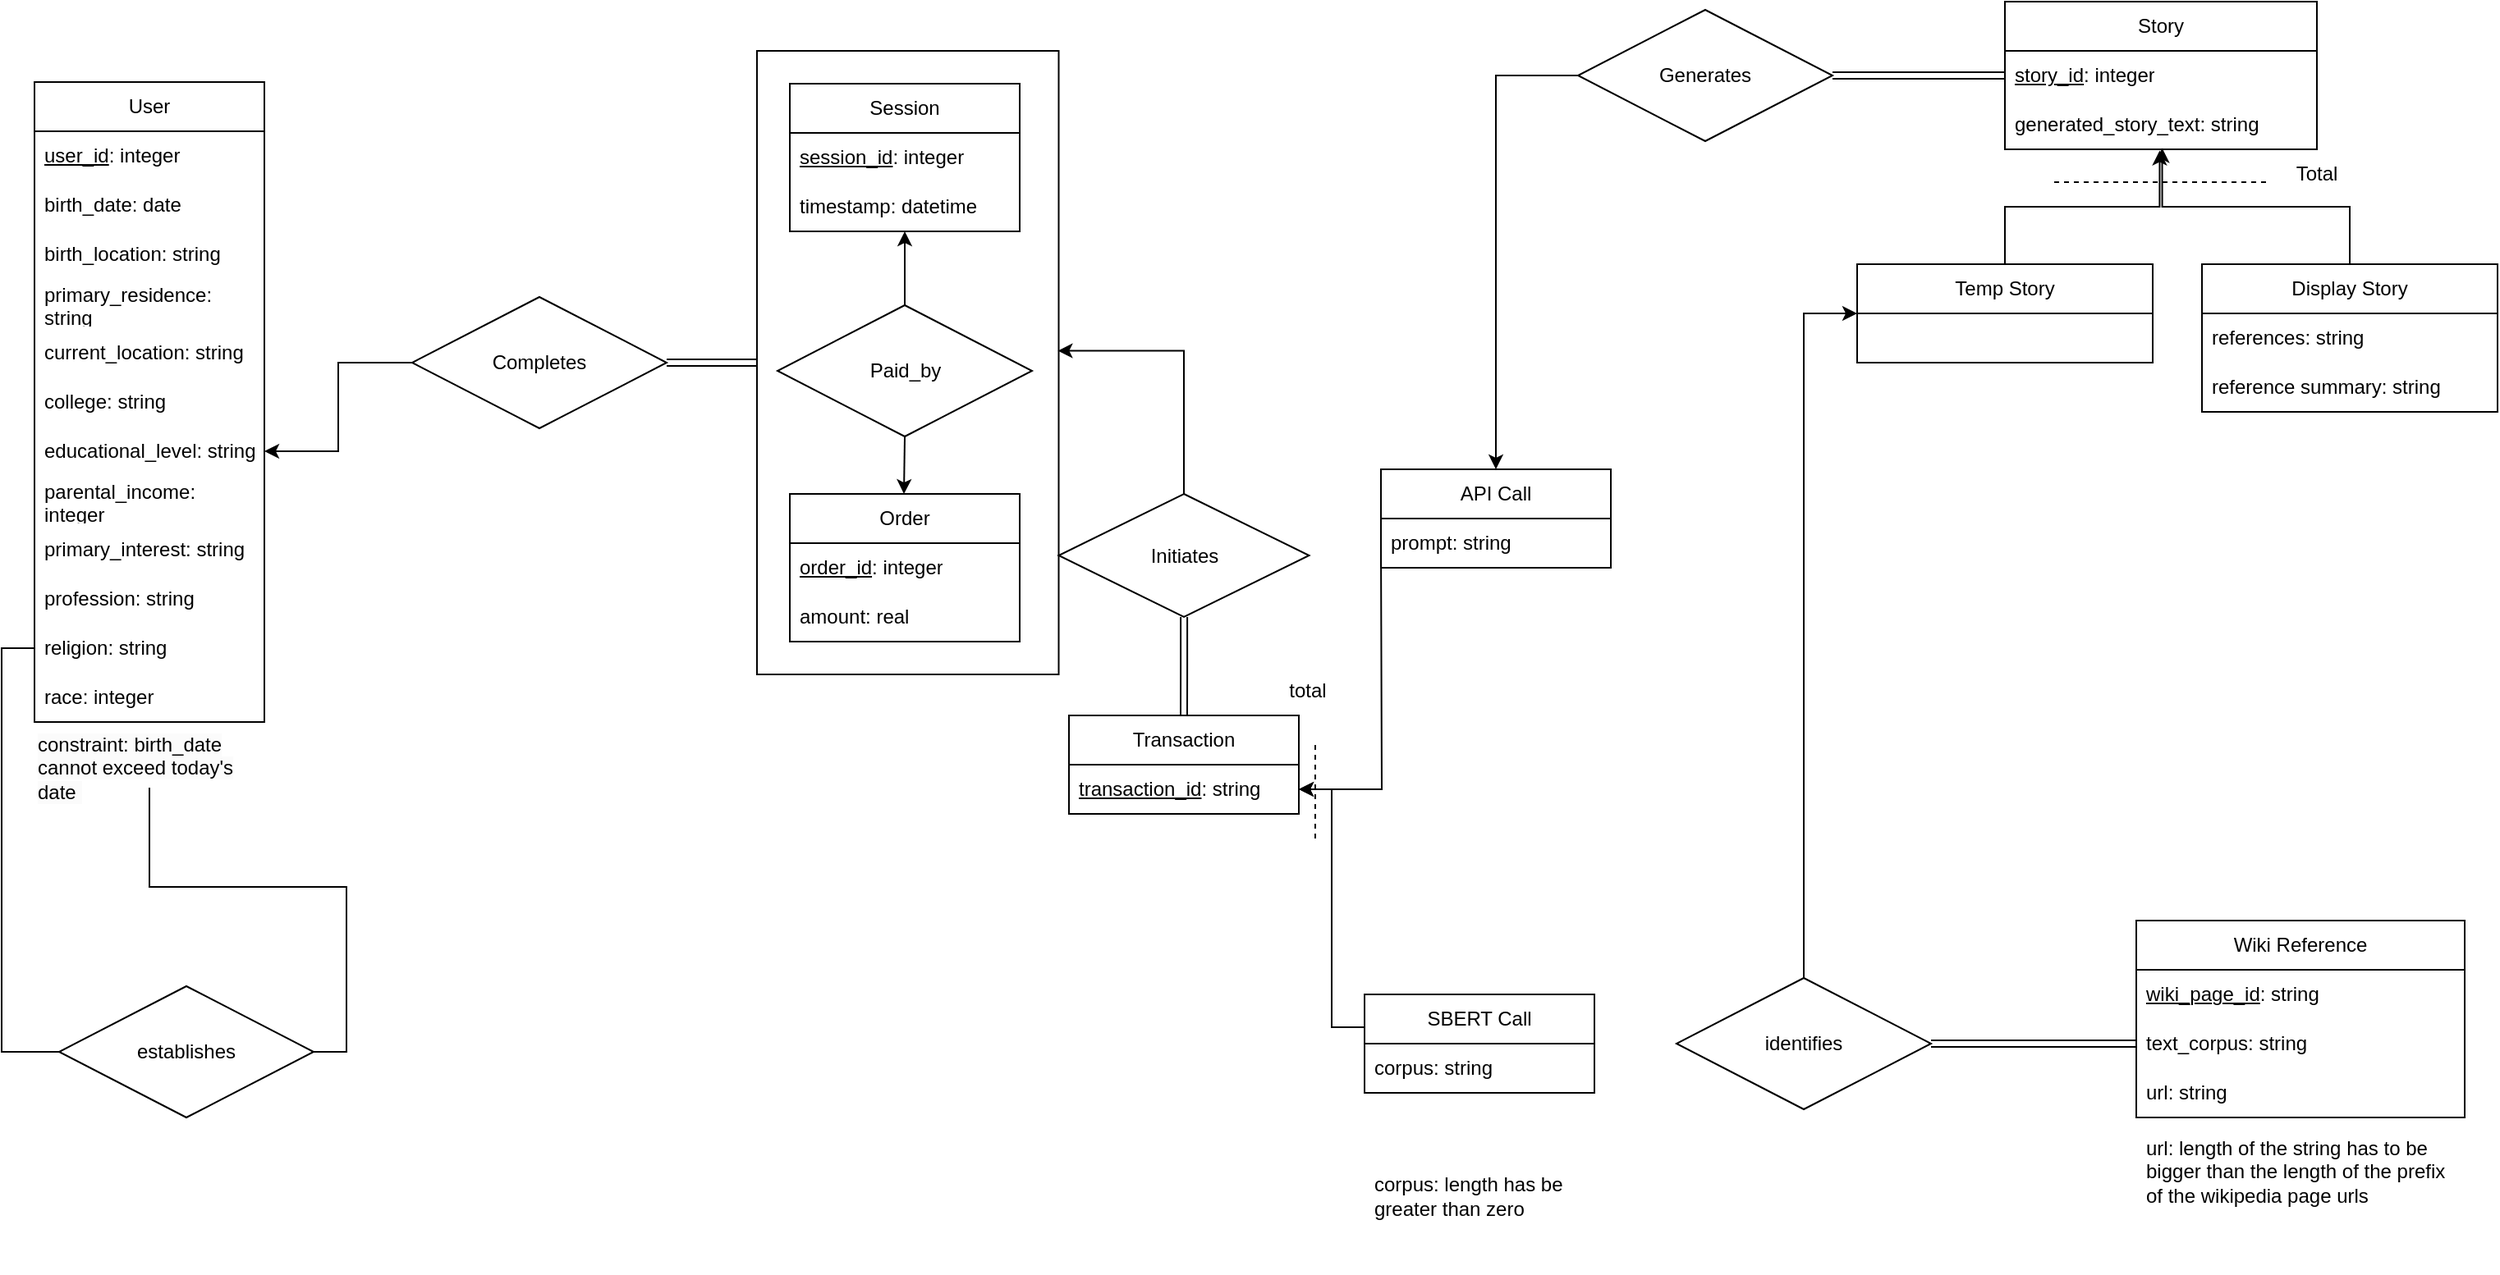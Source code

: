 <mxfile version="24.7.16">
  <diagram name="Page-1" id="QqypAmSVwoRFTV60dapY">
    <mxGraphModel dx="922" dy="822" grid="1" gridSize="10" guides="0" tooltips="1" connect="1" arrows="1" fold="1" page="1" pageScale="1" pageWidth="850" pageHeight="1100" math="0" shadow="0">
      <root>
        <mxCell id="0" />
        <mxCell id="1" parent="0" />
        <mxCell id="HNZjRyxz7ARNzgIqMJ-2-5" style="edgeStyle=orthogonalEdgeStyle;rounded=0;orthogonalLoop=1;jettySize=auto;html=1;entryX=0.5;entryY=0;entryDx=0;entryDy=0;startArrow=classic;startFill=1;endArrow=none;endFill=0;" parent="1" source="4PjpEs8UU0IrZiODhAVp-5" target="HNZjRyxz7ARNzgIqMJ-2-1" edge="1">
          <mxGeometry relative="1" as="geometry" />
        </mxCell>
        <mxCell id="4PjpEs8UU0IrZiODhAVp-5" value="Session" style="swimlane;fontStyle=0;childLayout=stackLayout;horizontal=1;startSize=30;horizontalStack=0;resizeParent=1;resizeParentMax=0;resizeLast=0;collapsible=1;marginBottom=0;whiteSpace=wrap;html=1;" parent="1" vertex="1">
          <mxGeometry x="560" y="120" width="140" height="90" as="geometry" />
        </mxCell>
        <mxCell id="4PjpEs8UU0IrZiODhAVp-6" value="&lt;u&gt;session_id&lt;/u&gt;: integer" style="text;strokeColor=none;fillColor=none;align=left;verticalAlign=middle;spacingLeft=4;spacingRight=4;overflow=hidden;points=[[0,0.5],[1,0.5]];portConstraint=eastwest;rotatable=0;whiteSpace=wrap;html=1;" parent="4PjpEs8UU0IrZiODhAVp-5" vertex="1">
          <mxGeometry y="30" width="140" height="30" as="geometry" />
        </mxCell>
        <mxCell id="4PjpEs8UU0IrZiODhAVp-8" value="timestamp: datetime" style="text;strokeColor=none;fillColor=none;align=left;verticalAlign=middle;spacingLeft=4;spacingRight=4;overflow=hidden;points=[[0,0.5],[1,0.5]];portConstraint=eastwest;rotatable=0;whiteSpace=wrap;html=1;" parent="4PjpEs8UU0IrZiODhAVp-5" vertex="1">
          <mxGeometry y="60" width="140" height="30" as="geometry" />
        </mxCell>
        <mxCell id="4PjpEs8UU0IrZiODhAVp-14" value="Order" style="swimlane;fontStyle=0;childLayout=stackLayout;horizontal=1;startSize=30;horizontalStack=0;resizeParent=1;resizeParentMax=0;resizeLast=0;collapsible=1;marginBottom=0;whiteSpace=wrap;html=1;" parent="1" vertex="1">
          <mxGeometry x="560" y="370" width="140" height="90" as="geometry" />
        </mxCell>
        <mxCell id="4PjpEs8UU0IrZiODhAVp-15" value="&lt;u&gt;order_id&lt;/u&gt;: integer" style="text;strokeColor=none;fillColor=none;align=left;verticalAlign=middle;spacingLeft=4;spacingRight=4;overflow=hidden;points=[[0,0.5],[1,0.5]];portConstraint=eastwest;rotatable=0;whiteSpace=wrap;html=1;" parent="4PjpEs8UU0IrZiODhAVp-14" vertex="1">
          <mxGeometry y="30" width="140" height="30" as="geometry" />
        </mxCell>
        <mxCell id="4PjpEs8UU0IrZiODhAVp-16" value="amount: real" style="text;strokeColor=none;fillColor=none;align=left;verticalAlign=middle;spacingLeft=4;spacingRight=4;overflow=hidden;points=[[0,0.5],[1,0.5]];portConstraint=eastwest;rotatable=0;whiteSpace=wrap;html=1;" parent="4PjpEs8UU0IrZiODhAVp-14" vertex="1">
          <mxGeometry y="60" width="140" height="30" as="geometry" />
        </mxCell>
        <mxCell id="4PjpEs8UU0IrZiODhAVp-23" value="Story" style="swimlane;fontStyle=0;childLayout=stackLayout;horizontal=1;startSize=30;horizontalStack=0;resizeParent=1;resizeParentMax=0;resizeLast=0;collapsible=1;marginBottom=0;whiteSpace=wrap;html=1;" parent="1" vertex="1">
          <mxGeometry x="1300" y="70" width="190" height="90" as="geometry" />
        </mxCell>
        <mxCell id="4PjpEs8UU0IrZiODhAVp-25" value="&lt;u&gt;story_id&lt;/u&gt;: integer" style="text;strokeColor=none;fillColor=none;align=left;verticalAlign=middle;spacingLeft=4;spacingRight=4;overflow=hidden;points=[[0,0.5],[1,0.5]];portConstraint=eastwest;rotatable=0;whiteSpace=wrap;html=1;" parent="4PjpEs8UU0IrZiODhAVp-23" vertex="1">
          <mxGeometry y="30" width="190" height="30" as="geometry" />
        </mxCell>
        <mxCell id="4PjpEs8UU0IrZiODhAVp-114" value="generated_story_text: string" style="text;strokeColor=none;fillColor=none;align=left;verticalAlign=middle;spacingLeft=4;spacingRight=4;overflow=hidden;points=[[0,0.5],[1,0.5]];portConstraint=eastwest;rotatable=0;whiteSpace=wrap;html=1;" parent="4PjpEs8UU0IrZiODhAVp-23" vertex="1">
          <mxGeometry y="60" width="190" height="30" as="geometry" />
        </mxCell>
        <mxCell id="HNZjRyxz7ARNzgIqMJ-2-4" style="edgeStyle=orthogonalEdgeStyle;rounded=0;orthogonalLoop=1;jettySize=auto;html=1;exitX=0;exitY=0.5;exitDx=0;exitDy=0;entryX=1;entryY=0.5;entryDx=0;entryDy=0;" parent="1" source="4PjpEs8UU0IrZiODhAVp-45" target="4PjpEs8UU0IrZiODhAVp-34" edge="1">
          <mxGeometry relative="1" as="geometry" />
        </mxCell>
        <mxCell id="4PjpEs8UU0IrZiODhAVp-45" value="Completes" style="rhombus;whiteSpace=wrap;html=1;" parent="1" vertex="1">
          <mxGeometry x="330" y="250" width="155" height="80" as="geometry" />
        </mxCell>
        <mxCell id="4PjpEs8UU0IrZiODhAVp-62" value="Temp Story" style="swimlane;fontStyle=0;childLayout=stackLayout;horizontal=1;startSize=30;horizontalStack=0;resizeParent=1;resizeParentMax=0;resizeLast=0;collapsible=1;marginBottom=0;whiteSpace=wrap;html=1;" parent="1" vertex="1">
          <mxGeometry x="1210" y="230" width="180" height="60" as="geometry" />
        </mxCell>
        <mxCell id="4PjpEs8UU0IrZiODhAVp-66" value="Display Story" style="swimlane;fontStyle=0;childLayout=stackLayout;horizontal=1;startSize=30;horizontalStack=0;resizeParent=1;resizeParentMax=0;resizeLast=0;collapsible=1;marginBottom=0;whiteSpace=wrap;html=1;" parent="1" vertex="1">
          <mxGeometry x="1420" y="230" width="180" height="90" as="geometry" />
        </mxCell>
        <mxCell id="4PjpEs8UU0IrZiODhAVp-111" value="references: string" style="text;strokeColor=none;fillColor=none;align=left;verticalAlign=middle;spacingLeft=4;spacingRight=4;overflow=hidden;points=[[0,0.5],[1,0.5]];portConstraint=eastwest;rotatable=0;whiteSpace=wrap;html=1;" parent="4PjpEs8UU0IrZiODhAVp-66" vertex="1">
          <mxGeometry y="30" width="180" height="30" as="geometry" />
        </mxCell>
        <mxCell id="4PjpEs8UU0IrZiODhAVp-112" value="reference summary: string" style="text;strokeColor=none;fillColor=none;align=left;verticalAlign=middle;spacingLeft=4;spacingRight=4;overflow=hidden;points=[[0,0.5],[1,0.5]];portConstraint=eastwest;rotatable=0;whiteSpace=wrap;html=1;" parent="4PjpEs8UU0IrZiODhAVp-66" vertex="1">
          <mxGeometry y="60" width="180" height="30" as="geometry" />
        </mxCell>
        <mxCell id="4PjpEs8UU0IrZiODhAVp-76" style="edgeStyle=orthogonalEdgeStyle;rounded=0;orthogonalLoop=1;jettySize=auto;html=1;exitX=1;exitY=0.5;exitDx=0;exitDy=0;shape=link;" parent="1" source="4PjpEs8UU0IrZiODhAVp-74" target="4PjpEs8UU0IrZiODhAVp-25" edge="1">
          <mxGeometry relative="1" as="geometry" />
        </mxCell>
        <mxCell id="4PjpEs8UU0IrZiODhAVp-74" value="Generates" style="rhombus;whiteSpace=wrap;html=1;" parent="1" vertex="1">
          <mxGeometry x="1040" y="75" width="155" height="80" as="geometry" />
        </mxCell>
        <mxCell id="4PjpEs8UU0IrZiODhAVp-75" style="edgeStyle=orthogonalEdgeStyle;rounded=0;orthogonalLoop=1;jettySize=auto;html=1;exitX=0.5;exitY=0;exitDx=0;exitDy=0;entryX=0;entryY=0.5;entryDx=0;entryDy=0;startArrow=classic;startFill=1;endArrow=none;endFill=0;" parent="1" source="4PjpEs8UU0IrZiODhAVp-80" target="4PjpEs8UU0IrZiODhAVp-74" edge="1">
          <mxGeometry relative="1" as="geometry">
            <mxPoint x="1060" y="400" as="sourcePoint" />
          </mxGeometry>
        </mxCell>
        <mxCell id="4PjpEs8UU0IrZiODhAVp-80" value="API Call" style="swimlane;fontStyle=0;childLayout=stackLayout;horizontal=1;startSize=30;horizontalStack=0;resizeParent=1;resizeParentMax=0;resizeLast=0;collapsible=1;marginBottom=0;whiteSpace=wrap;html=1;" parent="1" vertex="1">
          <mxGeometry x="920" y="355" width="140" height="60" as="geometry" />
        </mxCell>
        <mxCell id="4PjpEs8UU0IrZiODhAVp-82" value="prompt: string" style="text;strokeColor=none;fillColor=none;align=left;verticalAlign=middle;spacingLeft=4;spacingRight=4;overflow=hidden;points=[[0,0.5],[1,0.5]];portConstraint=eastwest;rotatable=0;whiteSpace=wrap;html=1;" parent="4PjpEs8UU0IrZiODhAVp-80" vertex="1">
          <mxGeometry y="30" width="140" height="30" as="geometry" />
        </mxCell>
        <mxCell id="4PjpEs8UU0IrZiODhAVp-123" style="edgeStyle=orthogonalEdgeStyle;rounded=0;orthogonalLoop=1;jettySize=auto;html=1;shape=link;" parent="1" source="4PjpEs8UU0IrZiODhAVp-85" target="4PjpEs8UU0IrZiODhAVp-118" edge="1">
          <mxGeometry relative="1" as="geometry" />
        </mxCell>
        <mxCell id="4PjpEs8UU0IrZiODhAVp-124" style="edgeStyle=orthogonalEdgeStyle;rounded=0;orthogonalLoop=1;jettySize=auto;html=1;exitX=0.5;exitY=0;exitDx=0;exitDy=0;entryX=0.997;entryY=0.481;entryDx=0;entryDy=0;entryPerimeter=0;" parent="1" source="4PjpEs8UU0IrZiODhAVp-85" target="HNZjRyxz7ARNzgIqMJ-2-2" edge="1">
          <mxGeometry relative="1" as="geometry" />
        </mxCell>
        <mxCell id="4PjpEs8UU0IrZiODhAVp-85" value="Initiates" style="rhombus;whiteSpace=wrap;html=1;" parent="1" vertex="1">
          <mxGeometry x="723.75" y="370" width="152.5" height="75" as="geometry" />
        </mxCell>
        <mxCell id="4PjpEs8UU0IrZiODhAVp-100" style="edgeStyle=orthogonalEdgeStyle;rounded=0;orthogonalLoop=1;jettySize=auto;html=1;exitX=0.5;exitY=0;exitDx=0;exitDy=0;entryX=0;entryY=0.5;entryDx=0;entryDy=0;" parent="1" source="4PjpEs8UU0IrZiODhAVp-99" target="4PjpEs8UU0IrZiODhAVp-62" edge="1">
          <mxGeometry relative="1" as="geometry">
            <mxPoint x="1200" y="235" as="targetPoint" />
          </mxGeometry>
        </mxCell>
        <mxCell id="4PjpEs8UU0IrZiODhAVp-106" style="edgeStyle=orthogonalEdgeStyle;rounded=0;orthogonalLoop=1;jettySize=auto;html=1;exitX=1;exitY=0.5;exitDx=0;exitDy=0;entryX=0;entryY=0.5;entryDx=0;entryDy=0;shape=link;" parent="1" source="4PjpEs8UU0IrZiODhAVp-99" target="4PjpEs8UU0IrZiODhAVp-21" edge="1">
          <mxGeometry relative="1" as="geometry" />
        </mxCell>
        <mxCell id="4PjpEs8UU0IrZiODhAVp-99" value="identifies" style="rhombus;whiteSpace=wrap;html=1;" parent="1" vertex="1">
          <mxGeometry x="1100" y="665" width="155" height="80" as="geometry" />
        </mxCell>
        <mxCell id="4PjpEs8UU0IrZiODhAVp-104" style="edgeStyle=orthogonalEdgeStyle;rounded=0;orthogonalLoop=1;jettySize=auto;html=1;exitX=0;exitY=0.5;exitDx=0;exitDy=0;entryX=0.997;entryY=0.012;entryDx=0;entryDy=0;entryPerimeter=0;" parent="1" target="4PjpEs8UU0IrZiODhAVp-97" edge="1">
          <mxGeometry relative="1" as="geometry">
            <Array as="points">
              <mxPoint x="1100" y="704" />
              <mxPoint x="1080" y="704" />
            </Array>
          </mxGeometry>
        </mxCell>
        <mxCell id="4PjpEs8UU0IrZiODhAVp-118" value="Transaction" style="swimlane;fontStyle=0;childLayout=stackLayout;horizontal=1;startSize=30;horizontalStack=0;resizeParent=1;resizeParentMax=0;resizeLast=0;collapsible=1;marginBottom=0;whiteSpace=wrap;html=1;" parent="1" vertex="1">
          <mxGeometry x="730" y="505" width="140" height="60" as="geometry" />
        </mxCell>
        <mxCell id="4PjpEs8UU0IrZiODhAVp-119" value="&lt;u&gt;transaction_id&lt;/u&gt;: string" style="text;strokeColor=none;fillColor=none;align=left;verticalAlign=middle;spacingLeft=4;spacingRight=4;overflow=hidden;points=[[0,0.5],[1,0.5]];portConstraint=eastwest;rotatable=0;whiteSpace=wrap;html=1;" parent="4PjpEs8UU0IrZiODhAVp-118" vertex="1">
          <mxGeometry y="30" width="140" height="30" as="geometry" />
        </mxCell>
        <mxCell id="4PjpEs8UU0IrZiODhAVp-125" style="edgeStyle=orthogonalEdgeStyle;rounded=0;orthogonalLoop=1;jettySize=auto;html=1;exitX=0.5;exitY=0;exitDx=0;exitDy=0;entryX=0.496;entryY=1.026;entryDx=0;entryDy=0;entryPerimeter=0;" parent="1" source="4PjpEs8UU0IrZiODhAVp-62" target="4PjpEs8UU0IrZiODhAVp-114" edge="1">
          <mxGeometry relative="1" as="geometry">
            <Array as="points">
              <mxPoint x="1300" y="195" />
              <mxPoint x="1394" y="195" />
            </Array>
          </mxGeometry>
        </mxCell>
        <mxCell id="4PjpEs8UU0IrZiODhAVp-126" style="edgeStyle=orthogonalEdgeStyle;rounded=0;orthogonalLoop=1;jettySize=auto;html=1;entryX=0.504;entryY=0.974;entryDx=0;entryDy=0;entryPerimeter=0;" parent="1" source="4PjpEs8UU0IrZiODhAVp-66" target="4PjpEs8UU0IrZiODhAVp-114" edge="1">
          <mxGeometry relative="1" as="geometry" />
        </mxCell>
        <mxCell id="4PjpEs8UU0IrZiODhAVp-127" value="" style="group" parent="1" vertex="1" connectable="0">
          <mxGeometry x="1380" y="630" width="200" height="215" as="geometry" />
        </mxCell>
        <mxCell id="4PjpEs8UU0IrZiODhAVp-19" value="Wiki Reference" style="swimlane;fontStyle=0;childLayout=stackLayout;horizontal=1;startSize=30;horizontalStack=0;resizeParent=1;resizeParentMax=0;resizeLast=0;collapsible=1;marginBottom=0;whiteSpace=wrap;html=1;" parent="4PjpEs8UU0IrZiODhAVp-127" vertex="1">
          <mxGeometry width="200" height="120" as="geometry" />
        </mxCell>
        <mxCell id="4PjpEs8UU0IrZiODhAVp-20" value="&lt;u&gt;wiki_page_id&lt;/u&gt;: string" style="text;strokeColor=none;fillColor=none;align=left;verticalAlign=middle;spacingLeft=4;spacingRight=4;overflow=hidden;points=[[0,0.5],[1,0.5]];portConstraint=eastwest;rotatable=0;whiteSpace=wrap;html=1;" parent="4PjpEs8UU0IrZiODhAVp-19" vertex="1">
          <mxGeometry y="30" width="200" height="30" as="geometry" />
        </mxCell>
        <mxCell id="4PjpEs8UU0IrZiODhAVp-21" value="text_corpus: string" style="text;strokeColor=none;fillColor=none;align=left;verticalAlign=middle;spacingLeft=4;spacingRight=4;overflow=hidden;points=[[0,0.5],[1,0.5]];portConstraint=eastwest;rotatable=0;whiteSpace=wrap;html=1;" parent="4PjpEs8UU0IrZiODhAVp-19" vertex="1">
          <mxGeometry y="60" width="200" height="30" as="geometry" />
        </mxCell>
        <mxCell id="4PjpEs8UU0IrZiODhAVp-22" value="url: string" style="text;strokeColor=none;fillColor=none;align=left;verticalAlign=middle;spacingLeft=4;spacingRight=4;overflow=hidden;points=[[0,0.5],[1,0.5]];portConstraint=eastwest;rotatable=0;whiteSpace=wrap;html=1;" parent="4PjpEs8UU0IrZiODhAVp-19" vertex="1">
          <mxGeometry y="90" width="200" height="30" as="geometry" />
        </mxCell>
        <mxCell id="4PjpEs8UU0IrZiODhAVp-115" value="url: length of the string has to be bigger than the length of the prefix of the wikipedia page urls" style="text;strokeColor=none;fillColor=none;align=left;verticalAlign=middle;spacingLeft=4;spacingRight=4;overflow=hidden;points=[[0,0.5],[1,0.5]];portConstraint=eastwest;rotatable=0;whiteSpace=wrap;html=1;" parent="4PjpEs8UU0IrZiODhAVp-127" vertex="1">
          <mxGeometry y="120" width="200" height="65" as="geometry" />
        </mxCell>
        <mxCell id="4PjpEs8UU0IrZiODhAVp-128" value="" style="group" parent="1" vertex="1" connectable="0">
          <mxGeometry x="910" y="675" width="140" height="155" as="geometry" />
        </mxCell>
        <mxCell id="4PjpEs8UU0IrZiODhAVp-95" value="SBERT Call" style="swimlane;fontStyle=0;childLayout=stackLayout;horizontal=1;startSize=30;horizontalStack=0;resizeParent=1;resizeParentMax=0;resizeLast=0;collapsible=1;marginBottom=0;whiteSpace=wrap;html=1;" parent="4PjpEs8UU0IrZiODhAVp-128" vertex="1">
          <mxGeometry width="140" height="60" as="geometry" />
        </mxCell>
        <mxCell id="4PjpEs8UU0IrZiODhAVp-97" value="corpus: string" style="text;strokeColor=none;fillColor=none;align=left;verticalAlign=middle;spacingLeft=4;spacingRight=4;overflow=hidden;points=[[0,0.5],[1,0.5]];portConstraint=eastwest;rotatable=0;whiteSpace=wrap;html=1;" parent="4PjpEs8UU0IrZiODhAVp-95" vertex="1">
          <mxGeometry y="30" width="140" height="30" as="geometry" />
        </mxCell>
        <mxCell id="3HgNUxf4xAOzRMvEtiia-1" value="corpus: length has be greater than zero" style="text;strokeColor=none;fillColor=none;align=left;verticalAlign=middle;spacingLeft=4;spacingRight=4;overflow=hidden;points=[[0,0.5],[1,0.5]];portConstraint=eastwest;rotatable=0;whiteSpace=wrap;html=1;" parent="4PjpEs8UU0IrZiODhAVp-128" vertex="1">
          <mxGeometry y="90" width="140" height="65" as="geometry" />
        </mxCell>
        <mxCell id="4PjpEs8UU0IrZiODhAVp-129" style="edgeStyle=orthogonalEdgeStyle;rounded=0;orthogonalLoop=1;jettySize=auto;html=1;exitX=0;exitY=0.5;exitDx=0;exitDy=0;entryX=1;entryY=0.5;entryDx=0;entryDy=0;" parent="1" target="4PjpEs8UU0IrZiODhAVp-119" edge="1">
          <mxGeometry relative="1" as="geometry">
            <mxPoint x="920" y="400" as="sourcePoint" />
          </mxGeometry>
        </mxCell>
        <mxCell id="4PjpEs8UU0IrZiODhAVp-130" style="edgeStyle=orthogonalEdgeStyle;rounded=0;orthogonalLoop=1;jettySize=auto;html=1;exitX=0;exitY=0.5;exitDx=0;exitDy=0;entryX=1;entryY=0.5;entryDx=0;entryDy=0;" parent="1" target="4PjpEs8UU0IrZiODhAVp-119" edge="1">
          <mxGeometry relative="1" as="geometry">
            <Array as="points">
              <mxPoint x="890" y="695" />
              <mxPoint x="890" y="550" />
            </Array>
            <mxPoint x="910" y="695" as="sourcePoint" />
          </mxGeometry>
        </mxCell>
        <mxCell id="4PjpEs8UU0IrZiODhAVp-134" style="edgeStyle=orthogonalEdgeStyle;rounded=0;orthogonalLoop=1;jettySize=auto;html=1;exitX=0;exitY=0.5;exitDx=0;exitDy=0;entryX=0;entryY=0.5;entryDx=0;entryDy=0;endArrow=none;endFill=0;" parent="1" source="4PjpEs8UU0IrZiODhAVp-131" target="4PjpEs8UU0IrZiODhAVp-38" edge="1">
          <mxGeometry relative="1" as="geometry" />
        </mxCell>
        <mxCell id="4PjpEs8UU0IrZiODhAVp-131" value="establishes" style="rhombus;whiteSpace=wrap;html=1;" parent="1" vertex="1">
          <mxGeometry x="115" y="670" width="155" height="80" as="geometry" />
        </mxCell>
        <mxCell id="4PjpEs8UU0IrZiODhAVp-132" value="" style="group" parent="1" vertex="1" connectable="0">
          <mxGeometry x="100" y="119" width="140" height="431" as="geometry" />
        </mxCell>
        <mxCell id="4PjpEs8UU0IrZiODhAVp-10" value="User" style="swimlane;fontStyle=0;childLayout=stackLayout;horizontal=1;startSize=30;horizontalStack=0;resizeParent=1;resizeParentMax=0;resizeLast=0;collapsible=1;marginBottom=0;whiteSpace=wrap;html=1;" parent="4PjpEs8UU0IrZiODhAVp-132" vertex="1">
          <mxGeometry width="140" height="390" as="geometry" />
        </mxCell>
        <mxCell id="4PjpEs8UU0IrZiODhAVp-11" value="&lt;u&gt;user_id&lt;/u&gt;: integer" style="text;strokeColor=none;fillColor=none;align=left;verticalAlign=middle;spacingLeft=4;spacingRight=4;overflow=hidden;points=[[0,0.5],[1,0.5]];portConstraint=eastwest;rotatable=0;whiteSpace=wrap;html=1;" parent="4PjpEs8UU0IrZiODhAVp-10" vertex="1">
          <mxGeometry y="30" width="140" height="30" as="geometry" />
        </mxCell>
        <mxCell id="4PjpEs8UU0IrZiODhAVp-12" value="birth_date: date&amp;nbsp;" style="text;strokeColor=none;fillColor=none;align=left;verticalAlign=middle;spacingLeft=4;spacingRight=4;overflow=hidden;points=[[0,0.5],[1,0.5]];portConstraint=eastwest;rotatable=0;whiteSpace=wrap;html=1;" parent="4PjpEs8UU0IrZiODhAVp-10" vertex="1">
          <mxGeometry y="60" width="140" height="30" as="geometry" />
        </mxCell>
        <mxCell id="4PjpEs8UU0IrZiODhAVp-13" value="birth_location: string" style="text;strokeColor=none;fillColor=none;align=left;verticalAlign=middle;spacingLeft=4;spacingRight=4;overflow=hidden;points=[[0,0.5],[1,0.5]];portConstraint=eastwest;rotatable=0;whiteSpace=wrap;html=1;" parent="4PjpEs8UU0IrZiODhAVp-10" vertex="1">
          <mxGeometry y="90" width="140" height="30" as="geometry" />
        </mxCell>
        <mxCell id="4PjpEs8UU0IrZiODhAVp-31" value="primary_residence: string" style="text;strokeColor=none;fillColor=none;align=left;verticalAlign=middle;spacingLeft=4;spacingRight=4;overflow=hidden;points=[[0,0.5],[1,0.5]];portConstraint=eastwest;rotatable=0;whiteSpace=wrap;html=1;" parent="4PjpEs8UU0IrZiODhAVp-10" vertex="1">
          <mxGeometry y="120" width="140" height="30" as="geometry" />
        </mxCell>
        <mxCell id="4PjpEs8UU0IrZiODhAVp-32" value="current_location: string" style="text;strokeColor=none;fillColor=none;align=left;verticalAlign=middle;spacingLeft=4;spacingRight=4;overflow=hidden;points=[[0,0.5],[1,0.5]];portConstraint=eastwest;rotatable=0;whiteSpace=wrap;html=1;" parent="4PjpEs8UU0IrZiODhAVp-10" vertex="1">
          <mxGeometry y="150" width="140" height="30" as="geometry" />
        </mxCell>
        <mxCell id="4PjpEs8UU0IrZiODhAVp-33" value="college: string" style="text;strokeColor=none;fillColor=none;align=left;verticalAlign=middle;spacingLeft=4;spacingRight=4;overflow=hidden;points=[[0,0.5],[1,0.5]];portConstraint=eastwest;rotatable=0;whiteSpace=wrap;html=1;" parent="4PjpEs8UU0IrZiODhAVp-10" vertex="1">
          <mxGeometry y="180" width="140" height="30" as="geometry" />
        </mxCell>
        <mxCell id="4PjpEs8UU0IrZiODhAVp-34" value="educational_level: string" style="text;strokeColor=none;fillColor=none;align=left;verticalAlign=middle;spacingLeft=4;spacingRight=4;overflow=hidden;points=[[0,0.5],[1,0.5]];portConstraint=eastwest;rotatable=0;whiteSpace=wrap;html=1;" parent="4PjpEs8UU0IrZiODhAVp-10" vertex="1">
          <mxGeometry y="210" width="140" height="30" as="geometry" />
        </mxCell>
        <mxCell id="4PjpEs8UU0IrZiODhAVp-35" value="parental_income: integer" style="text;strokeColor=none;fillColor=none;align=left;verticalAlign=middle;spacingLeft=4;spacingRight=4;overflow=hidden;points=[[0,0.5],[1,0.5]];portConstraint=eastwest;rotatable=0;whiteSpace=wrap;html=1;" parent="4PjpEs8UU0IrZiODhAVp-10" vertex="1">
          <mxGeometry y="240" width="140" height="30" as="geometry" />
        </mxCell>
        <mxCell id="4PjpEs8UU0IrZiODhAVp-36" value="primary_interest: string" style="text;strokeColor=none;fillColor=none;align=left;verticalAlign=middle;spacingLeft=4;spacingRight=4;overflow=hidden;points=[[0,0.5],[1,0.5]];portConstraint=eastwest;rotatable=0;whiteSpace=wrap;html=1;" parent="4PjpEs8UU0IrZiODhAVp-10" vertex="1">
          <mxGeometry y="270" width="140" height="30" as="geometry" />
        </mxCell>
        <mxCell id="4PjpEs8UU0IrZiODhAVp-37" value="profession: string" style="text;strokeColor=none;fillColor=none;align=left;verticalAlign=middle;spacingLeft=4;spacingRight=4;overflow=hidden;points=[[0,0.5],[1,0.5]];portConstraint=eastwest;rotatable=0;whiteSpace=wrap;html=1;" parent="4PjpEs8UU0IrZiODhAVp-10" vertex="1">
          <mxGeometry y="300" width="140" height="30" as="geometry" />
        </mxCell>
        <mxCell id="4PjpEs8UU0IrZiODhAVp-38" value="religion: string" style="text;strokeColor=none;fillColor=none;align=left;verticalAlign=middle;spacingLeft=4;spacingRight=4;overflow=hidden;points=[[0,0.5],[1,0.5]];portConstraint=eastwest;rotatable=0;whiteSpace=wrap;html=1;" parent="4PjpEs8UU0IrZiODhAVp-10" vertex="1">
          <mxGeometry y="330" width="140" height="30" as="geometry" />
        </mxCell>
        <mxCell id="4PjpEs8UU0IrZiODhAVp-39" value="race: integer" style="text;strokeColor=none;fillColor=none;align=left;verticalAlign=middle;spacingLeft=4;spacingRight=4;overflow=hidden;points=[[0,0.5],[1,0.5]];portConstraint=eastwest;rotatable=0;whiteSpace=wrap;html=1;" parent="4PjpEs8UU0IrZiODhAVp-10" vertex="1">
          <mxGeometry y="360" width="140" height="30" as="geometry" />
        </mxCell>
        <mxCell id="4PjpEs8UU0IrZiODhAVp-113" value="&lt;span style=&quot;color: rgb(0, 0, 0); font-family: Helvetica; font-size: 12px; font-style: normal; font-variant-ligatures: normal; font-variant-caps: normal; font-weight: 400; letter-spacing: normal; orphans: 2; text-align: left; text-indent: 0px; text-transform: none; widows: 2; word-spacing: 0px; -webkit-text-stroke-width: 0px; white-space: normal; background-color: rgb(251, 251, 251); text-decoration-thickness: initial; text-decoration-style: initial; text-decoration-color: initial; display: inline !important; float: none;&quot;&gt;constraint: birth_date cannot exceed today&#39;s date&amp;nbsp;&lt;/span&gt;" style="text;whiteSpace=wrap;html=1;" parent="4PjpEs8UU0IrZiODhAVp-132" vertex="1">
          <mxGeometry y="390" width="140" height="40" as="geometry" />
        </mxCell>
        <mxCell id="4PjpEs8UU0IrZiODhAVp-133" style="edgeStyle=orthogonalEdgeStyle;rounded=0;orthogonalLoop=1;jettySize=auto;html=1;entryX=1;entryY=0.5;entryDx=0;entryDy=0;endArrow=none;endFill=0;" parent="1" source="4PjpEs8UU0IrZiODhAVp-113" target="4PjpEs8UU0IrZiODhAVp-131" edge="1">
          <mxGeometry relative="1" as="geometry" />
        </mxCell>
        <mxCell id="MUsphGuOdu-jn4XWuw0r-2" value="" style="endArrow=none;dashed=1;html=1;rounded=0;" parent="1" edge="1">
          <mxGeometry width="50" height="50" relative="1" as="geometry">
            <mxPoint x="880" y="580" as="sourcePoint" />
            <mxPoint x="880" y="520" as="targetPoint" />
          </mxGeometry>
        </mxCell>
        <mxCell id="MUsphGuOdu-jn4XWuw0r-3" value="total" style="text;html=1;align=center;verticalAlign=middle;resizable=0;points=[];autosize=1;strokeColor=none;fillColor=none;" parent="1" vertex="1">
          <mxGeometry x="850" y="475" width="50" height="30" as="geometry" />
        </mxCell>
        <mxCell id="MUsphGuOdu-jn4XWuw0r-4" value="" style="endArrow=none;dashed=1;html=1;rounded=0;" parent="1" edge="1">
          <mxGeometry width="50" height="50" relative="1" as="geometry">
            <mxPoint x="1330" y="180" as="sourcePoint" />
            <mxPoint x="1460" y="180" as="targetPoint" />
          </mxGeometry>
        </mxCell>
        <mxCell id="MUsphGuOdu-jn4XWuw0r-5" value="Total" style="text;html=1;align=center;verticalAlign=middle;whiteSpace=wrap;rounded=0;" parent="1" vertex="1">
          <mxGeometry x="1460" y="160" width="60" height="30" as="geometry" />
        </mxCell>
        <mxCell id="HNZjRyxz7ARNzgIqMJ-2-6" style="edgeStyle=orthogonalEdgeStyle;rounded=0;orthogonalLoop=1;jettySize=auto;html=1;exitX=0.5;exitY=1;exitDx=0;exitDy=0;" parent="1" source="HNZjRyxz7ARNzgIqMJ-2-1" edge="1">
          <mxGeometry relative="1" as="geometry">
            <mxPoint x="629.5" y="370" as="targetPoint" />
          </mxGeometry>
        </mxCell>
        <mxCell id="HNZjRyxz7ARNzgIqMJ-2-1" value="Paid_by" style="rhombus;whiteSpace=wrap;html=1;" parent="1" vertex="1">
          <mxGeometry x="552.5" y="255" width="155" height="80" as="geometry" />
        </mxCell>
        <mxCell id="HNZjRyxz7ARNzgIqMJ-2-3" style="edgeStyle=orthogonalEdgeStyle;rounded=0;orthogonalLoop=1;jettySize=auto;html=1;exitX=0;exitY=0.5;exitDx=0;exitDy=0;entryX=1;entryY=0.5;entryDx=0;entryDy=0;endArrow=none;endFill=0;shape=link;" parent="1" source="HNZjRyxz7ARNzgIqMJ-2-2" target="4PjpEs8UU0IrZiODhAVp-45" edge="1">
          <mxGeometry relative="1" as="geometry" />
        </mxCell>
        <mxCell id="HNZjRyxz7ARNzgIqMJ-2-2" value="" style="rounded=0;whiteSpace=wrap;html=1;fillColor=none;" parent="1" vertex="1">
          <mxGeometry x="540" y="100" width="183.75" height="380" as="geometry" />
        </mxCell>
      </root>
    </mxGraphModel>
  </diagram>
</mxfile>
